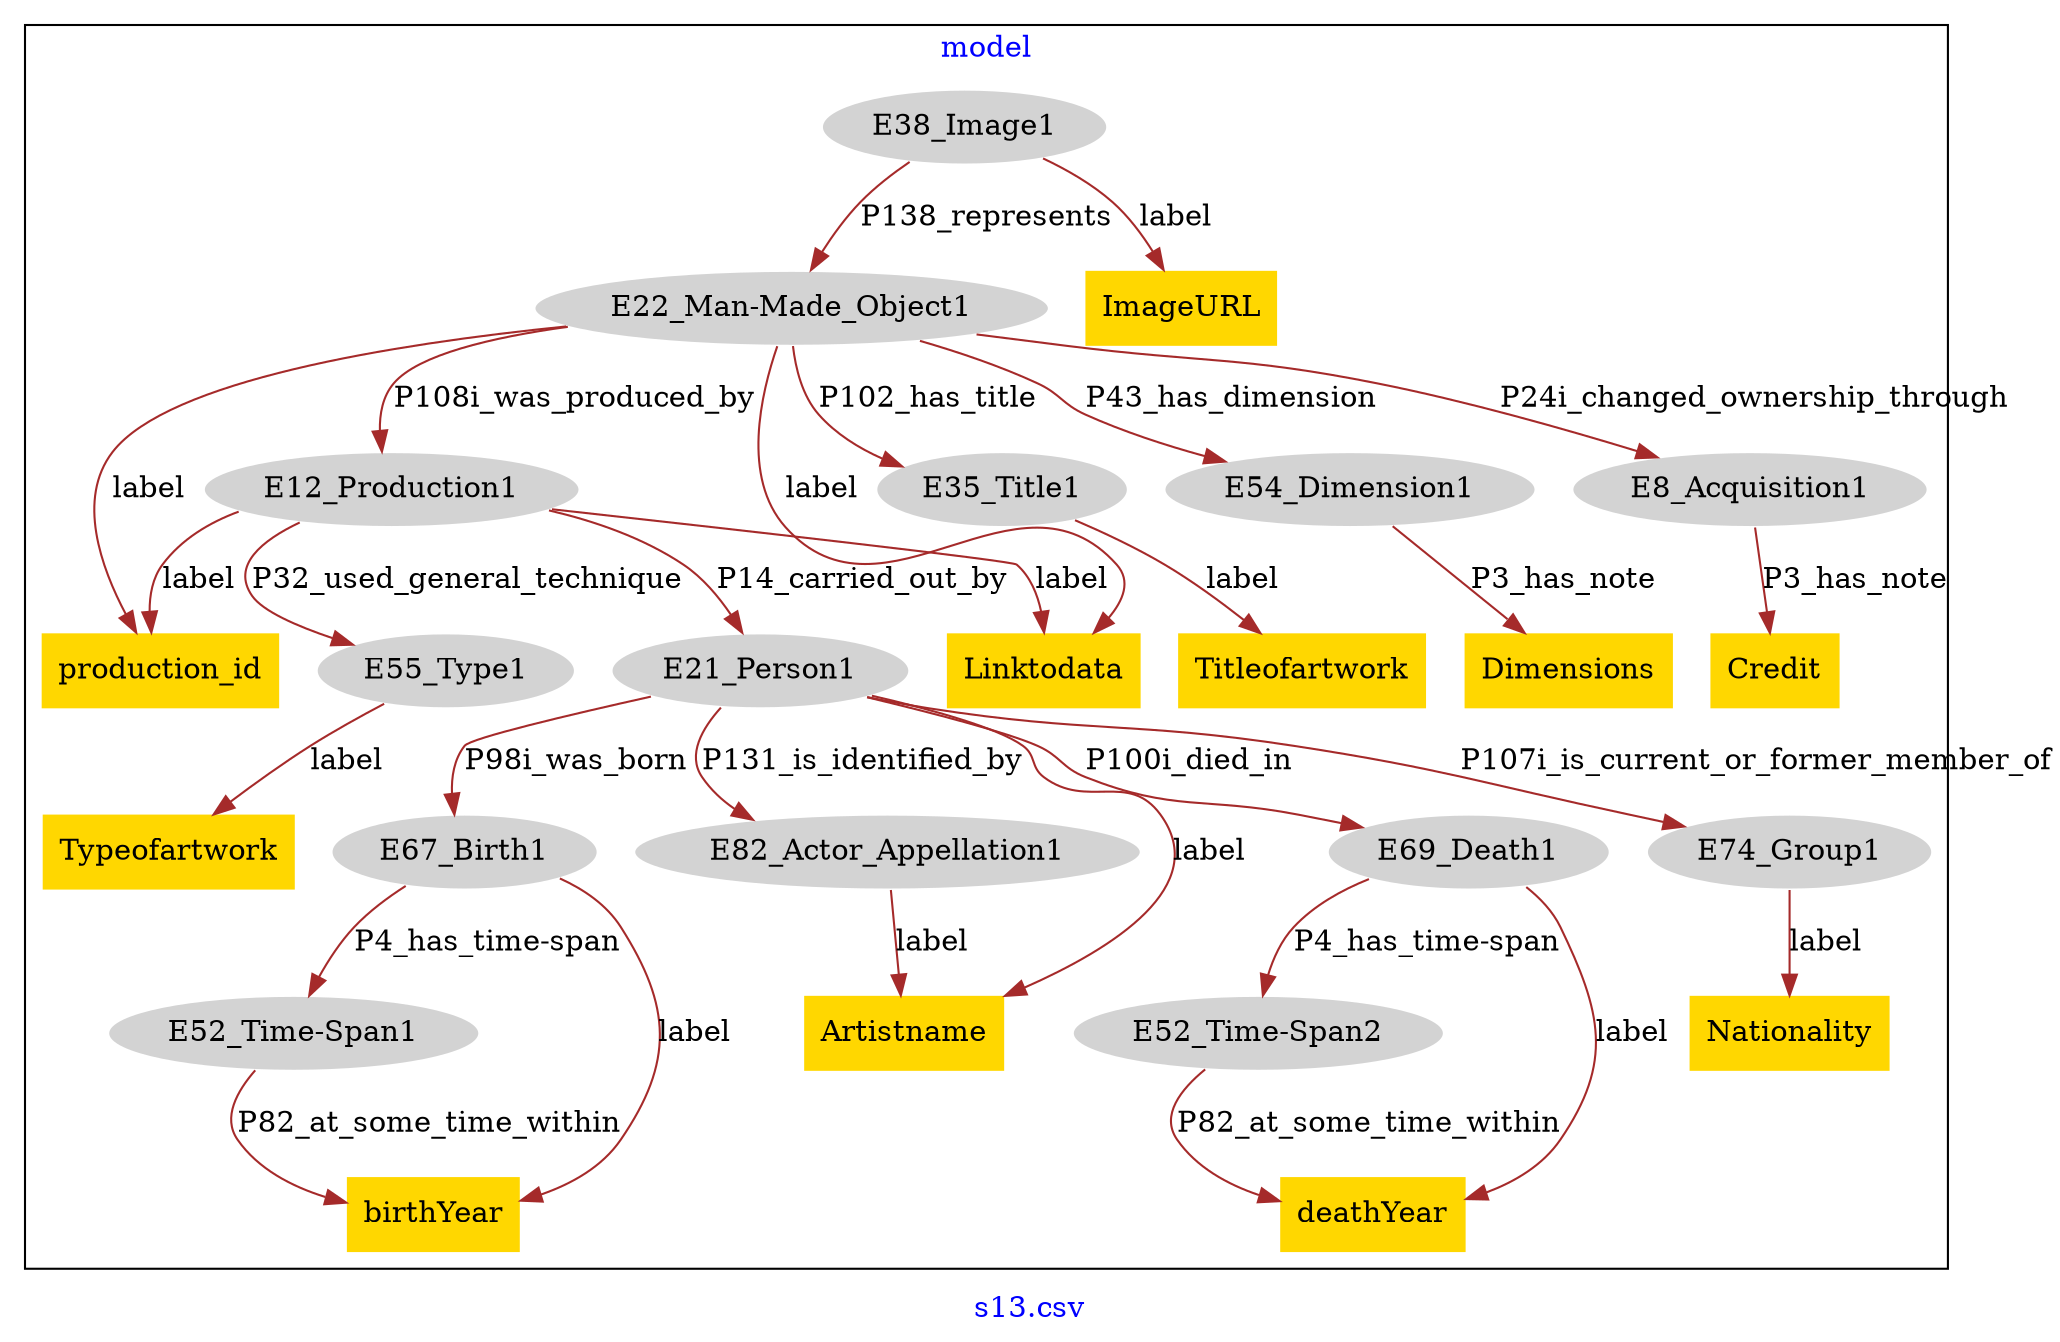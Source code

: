 digraph n0 {
fontcolor="blue"
remincross="true"
label="s13.csv"
subgraph cluster {
label="model"
n2[style="filled",color="white",fillcolor="lightgray",label="E12_Production1"];
n3[style="filled",color="white",fillcolor="lightgray",label="E21_Person1"];
n4[style="filled",color="white",fillcolor="lightgray",label="E55_Type1"];
n5[style="filled",color="white",fillcolor="lightgray",label="E67_Birth1"];
n6[style="filled",color="white",fillcolor="lightgray",label="E69_Death1"];
n7[style="filled",color="white",fillcolor="lightgray",label="E74_Group1"];
n8[style="filled",color="white",fillcolor="lightgray",label="E82_Actor_Appellation1"];
n9[style="filled",color="white",fillcolor="lightgray",label="E22_Man-Made_Object1"];
n10[style="filled",color="white",fillcolor="lightgray",label="E35_Title1"];
n11[style="filled",color="white",fillcolor="lightgray",label="E54_Dimension1"];
n12[style="filled",color="white",fillcolor="lightgray",label="E8_Acquisition1"];
n13[style="filled",color="white",fillcolor="lightgray",label="E38_Image1"];
n14[style="filled",color="white",fillcolor="lightgray",label="E52_Time-Span1"];
n15[style="filled",color="white",fillcolor="lightgray",label="E52_Time-Span2"];
n16[shape="plaintext",style="filled",fillcolor="gold",label="Credit"];
n17[shape="plaintext",style="filled",fillcolor="gold",label="Dimensions"];
n18[shape="plaintext",style="filled",fillcolor="gold",label="production_id"];
n19[shape="plaintext",style="filled",fillcolor="gold",label="ImageURL"];
n20[shape="plaintext",style="filled",fillcolor="gold",label="deathYear"];
n21[shape="plaintext",style="filled",fillcolor="gold",label="birthYear"];
n22[shape="plaintext",style="filled",fillcolor="gold",label="Typeofartwork"];
n23[shape="plaintext",style="filled",fillcolor="gold",label="Titleofartwork"];
n24[shape="plaintext",style="filled",fillcolor="gold",label="Nationality"];
n25[shape="plaintext",style="filled",fillcolor="gold",label="Artistname"];
n26[shape="plaintext",style="filled",fillcolor="gold",label="Linktodata"];
}
n2 -> n3[color="brown",fontcolor="black",label="P14_carried_out_by"]
n2 -> n4[color="brown",fontcolor="black",label="P32_used_general_technique"]
n3 -> n5[color="brown",fontcolor="black",label="P98i_was_born"]
n3 -> n6[color="brown",fontcolor="black",label="P100i_died_in"]
n3 -> n7[color="brown",fontcolor="black",label="P107i_is_current_or_former_member_of"]
n3 -> n8[color="brown",fontcolor="black",label="P131_is_identified_by"]
n9 -> n2[color="brown",fontcolor="black",label="P108i_was_produced_by"]
n9 -> n10[color="brown",fontcolor="black",label="P102_has_title"]
n9 -> n11[color="brown",fontcolor="black",label="P43_has_dimension"]
n9 -> n12[color="brown",fontcolor="black",label="P24i_changed_ownership_through"]
n13 -> n9[color="brown",fontcolor="black",label="P138_represents"]
n5 -> n14[color="brown",fontcolor="black",label="P4_has_time-span"]
n6 -> n15[color="brown",fontcolor="black",label="P4_has_time-span"]
n12 -> n16[color="brown",fontcolor="black",label="P3_has_note"]
n11 -> n17[color="brown",fontcolor="black",label="P3_has_note"]
n2 -> n18[color="brown",fontcolor="black",label="label"]
n13 -> n19[color="brown",fontcolor="black",label="label"]
n15 -> n20[color="brown",fontcolor="black",label="P82_at_some_time_within"]
n14 -> n21[color="brown",fontcolor="black",label="P82_at_some_time_within"]
n4 -> n22[color="brown",fontcolor="black",label="label"]
n10 -> n23[color="brown",fontcolor="black",label="label"]
n7 -> n24[color="brown",fontcolor="black",label="label"]
n8 -> n25[color="brown",fontcolor="black",label="label"]
n2 -> n26[color="brown",fontcolor="black",label="label"]
n3 -> n25[color="brown",fontcolor="black",label="label"]
n6 -> n20[color="brown",fontcolor="black",label="label"]
n9 -> n18[color="brown",fontcolor="black",label="label"]
n5 -> n21[color="brown",fontcolor="black",label="label"]
n9 -> n26[color="brown",fontcolor="black",label="label"]
}
